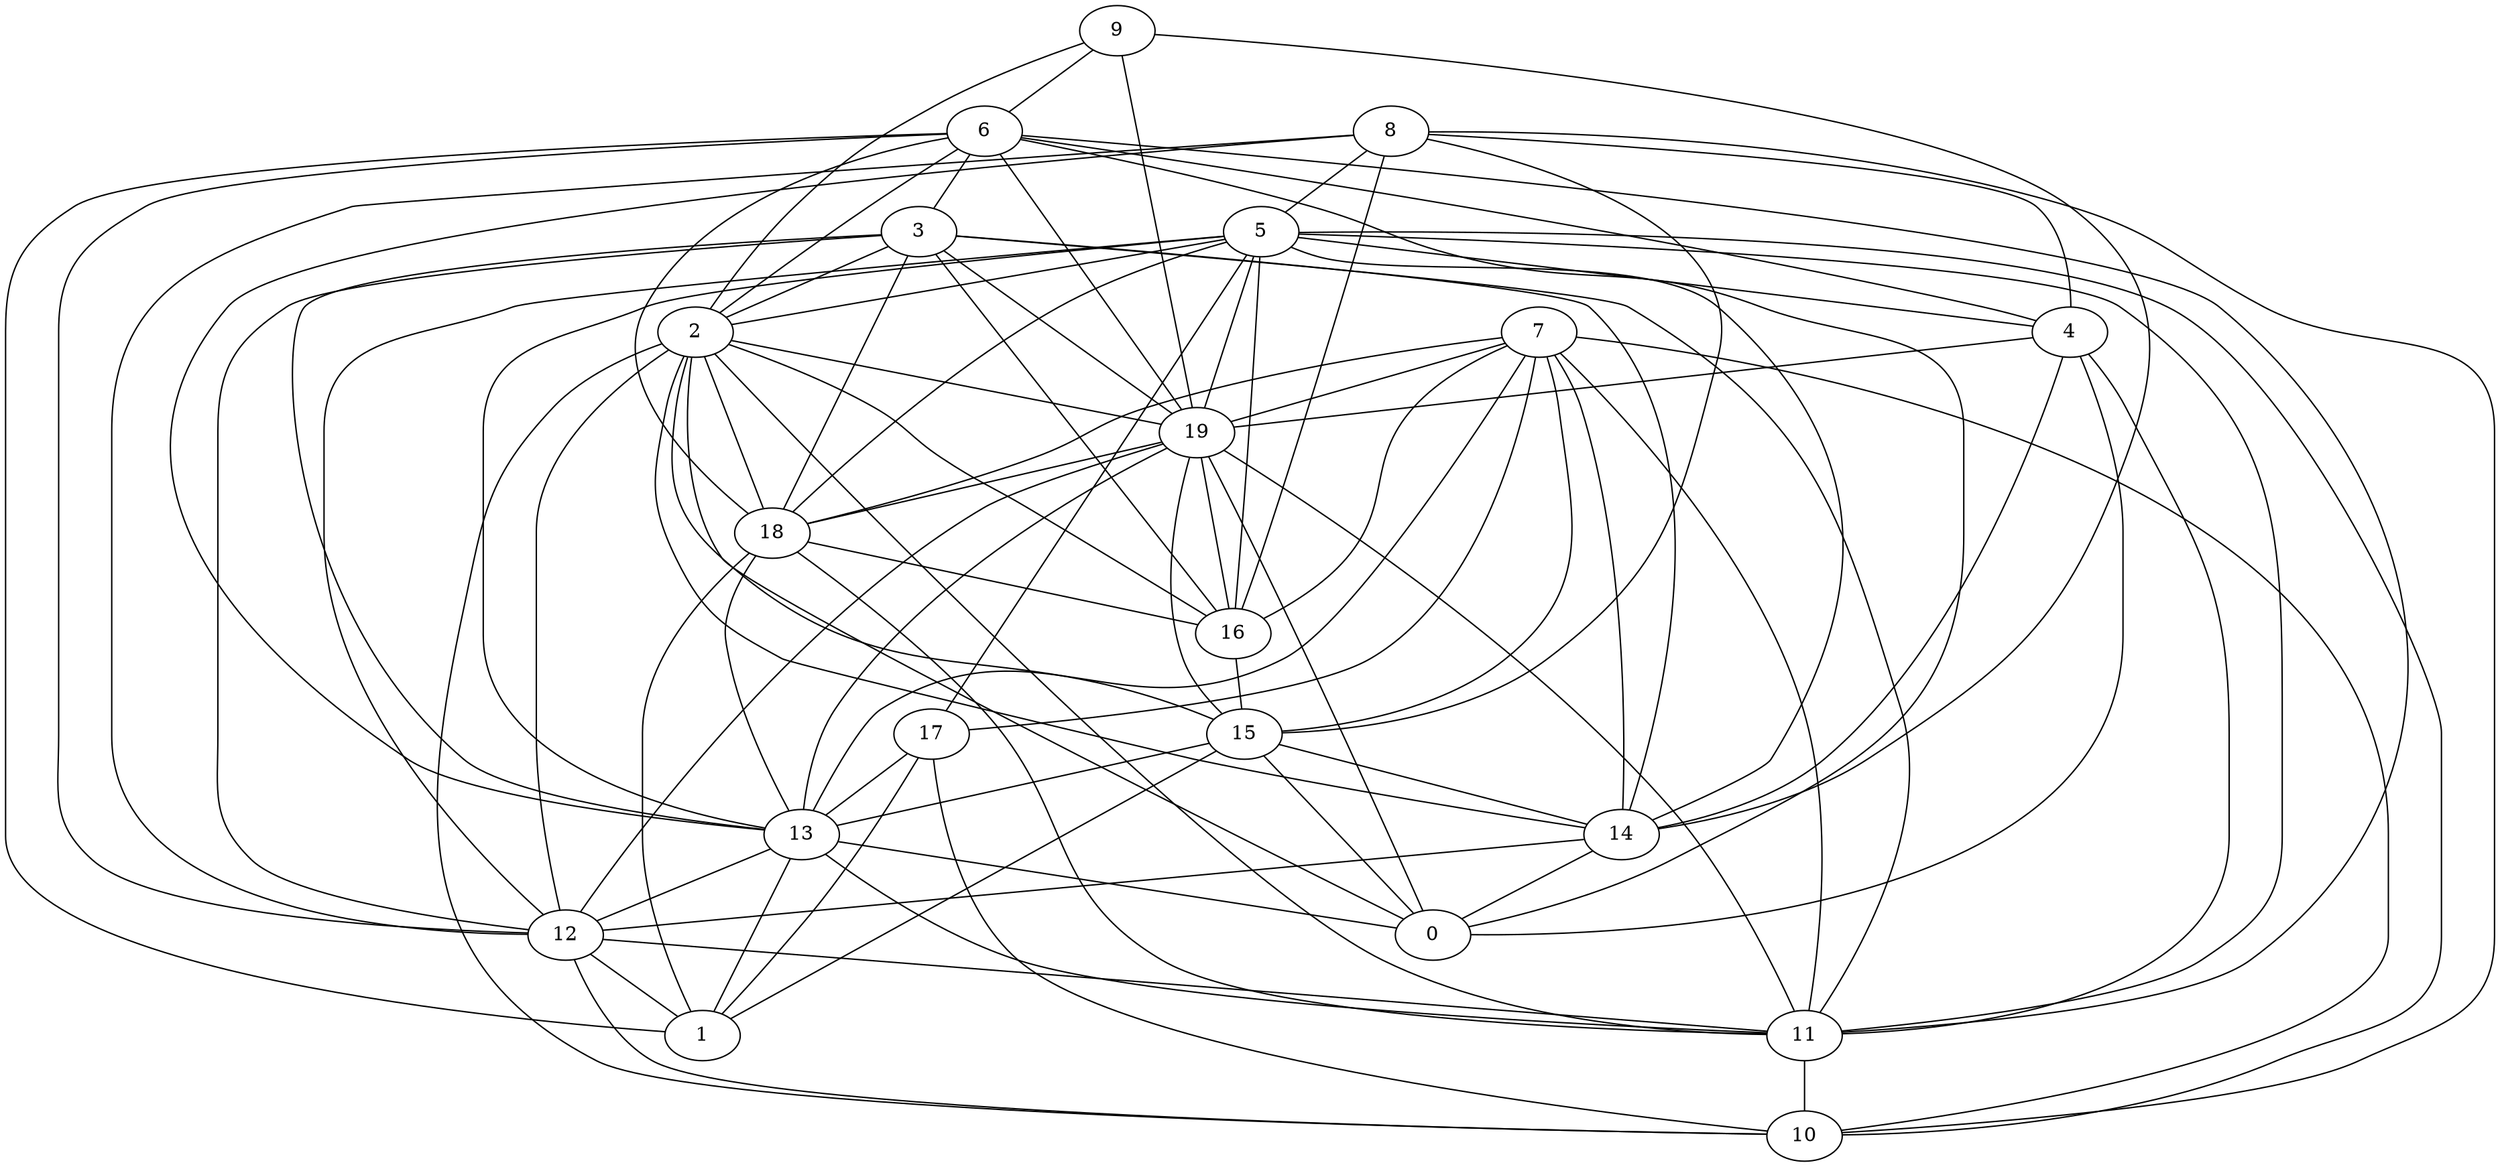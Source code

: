 digraph GG_graph {

subgraph G_graph {
edge [color = black]
"7" -> "14" [dir = none]
"7" -> "16" [dir = none]
"7" -> "19" [dir = none]
"7" -> "13" [dir = none]
"7" -> "15" [dir = none]
"7" -> "10" [dir = none]
"17" -> "13" [dir = none]
"17" -> "10" [dir = none]
"14" -> "0" [dir = none]
"8" -> "16" [dir = none]
"8" -> "4" [dir = none]
"8" -> "10" [dir = none]
"8" -> "15" [dir = none]
"5" -> "10" [dir = none]
"5" -> "17" [dir = none]
"5" -> "11" [dir = none]
"5" -> "12" [dir = none]
"5" -> "13" [dir = none]
"5" -> "4" [dir = none]
"2" -> "11" [dir = none]
"2" -> "0" [dir = none]
"2" -> "10" [dir = none]
"2" -> "15" [dir = none]
"2" -> "18" [dir = none]
"2" -> "19" [dir = none]
"2" -> "16" [dir = none]
"4" -> "0" [dir = none]
"4" -> "19" [dir = none]
"4" -> "11" [dir = none]
"19" -> "15" [dir = none]
"19" -> "18" [dir = none]
"19" -> "13" [dir = none]
"19" -> "12" [dir = none]
"6" -> "12" [dir = none]
"6" -> "11" [dir = none]
"6" -> "19" [dir = none]
"6" -> "2" [dir = none]
"6" -> "1" [dir = none]
"6" -> "3" [dir = none]
"9" -> "14" [dir = none]
"9" -> "6" [dir = none]
"9" -> "19" [dir = none]
"9" -> "2" [dir = none]
"3" -> "12" [dir = none]
"3" -> "18" [dir = none]
"3" -> "2" [dir = none]
"16" -> "15" [dir = none]
"13" -> "11" [dir = none]
"13" -> "1" [dir = none]
"15" -> "0" [dir = none]
"15" -> "1" [dir = none]
"15" -> "14" [dir = none]
"18" -> "11" [dir = none]
"18" -> "1" [dir = none]
"18" -> "16" [dir = none]
"18" -> "13" [dir = none]
"11" -> "10" [dir = none]
"14" -> "12" [dir = none]
"4" -> "14" [dir = none]
"8" -> "12" [dir = none]
"2" -> "12" [dir = none]
"6" -> "0" [dir = none]
"5" -> "16" [dir = none]
"13" -> "12" [dir = none]
"8" -> "5" [dir = none]
"5" -> "19" [dir = none]
"19" -> "16" [dir = none]
"12" -> "11" [dir = none]
"5" -> "18" [dir = none]
"8" -> "13" [dir = none]
"7" -> "17" [dir = none]
"7" -> "18" [dir = none]
"3" -> "13" [dir = none]
"19" -> "0" [dir = none]
"5" -> "2" [dir = none]
"17" -> "1" [dir = none]
"3" -> "14" [dir = none]
"13" -> "0" [dir = none]
"3" -> "11" [dir = none]
"3" -> "19" [dir = none]
"5" -> "14" [dir = none]
"12" -> "1" [dir = none]
"15" -> "13" [dir = none]
"6" -> "4" [dir = none]
"7" -> "11" [dir = none]
"12" -> "10" [dir = none]
"3" -> "16" [dir = none]
"2" -> "14" [dir = none]
"6" -> "18" [dir = none]
"19" -> "11" [dir = none]
}

}
